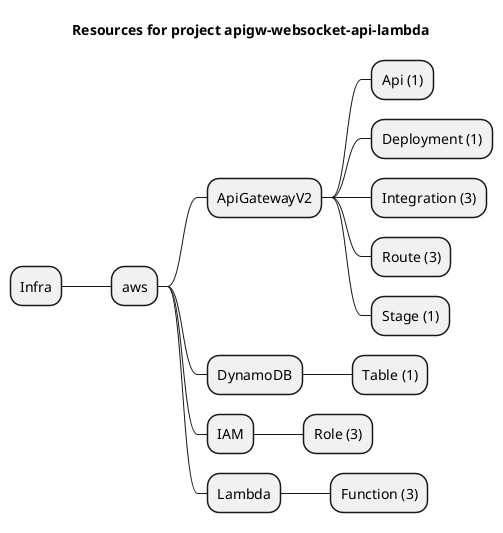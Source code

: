@startmindmap
title Resources for project apigw-websocket-api-lambda
skinparam monochrome true
+ Infra
++ aws
+++ ApiGatewayV2
++++ Api (1)
++++ Deployment (1)
++++ Integration (3)
++++ Route (3)
++++ Stage (1)
+++ DynamoDB
++++ Table (1)
+++ IAM
++++ Role (3)
+++ Lambda
++++ Function (3)
@endmindmap